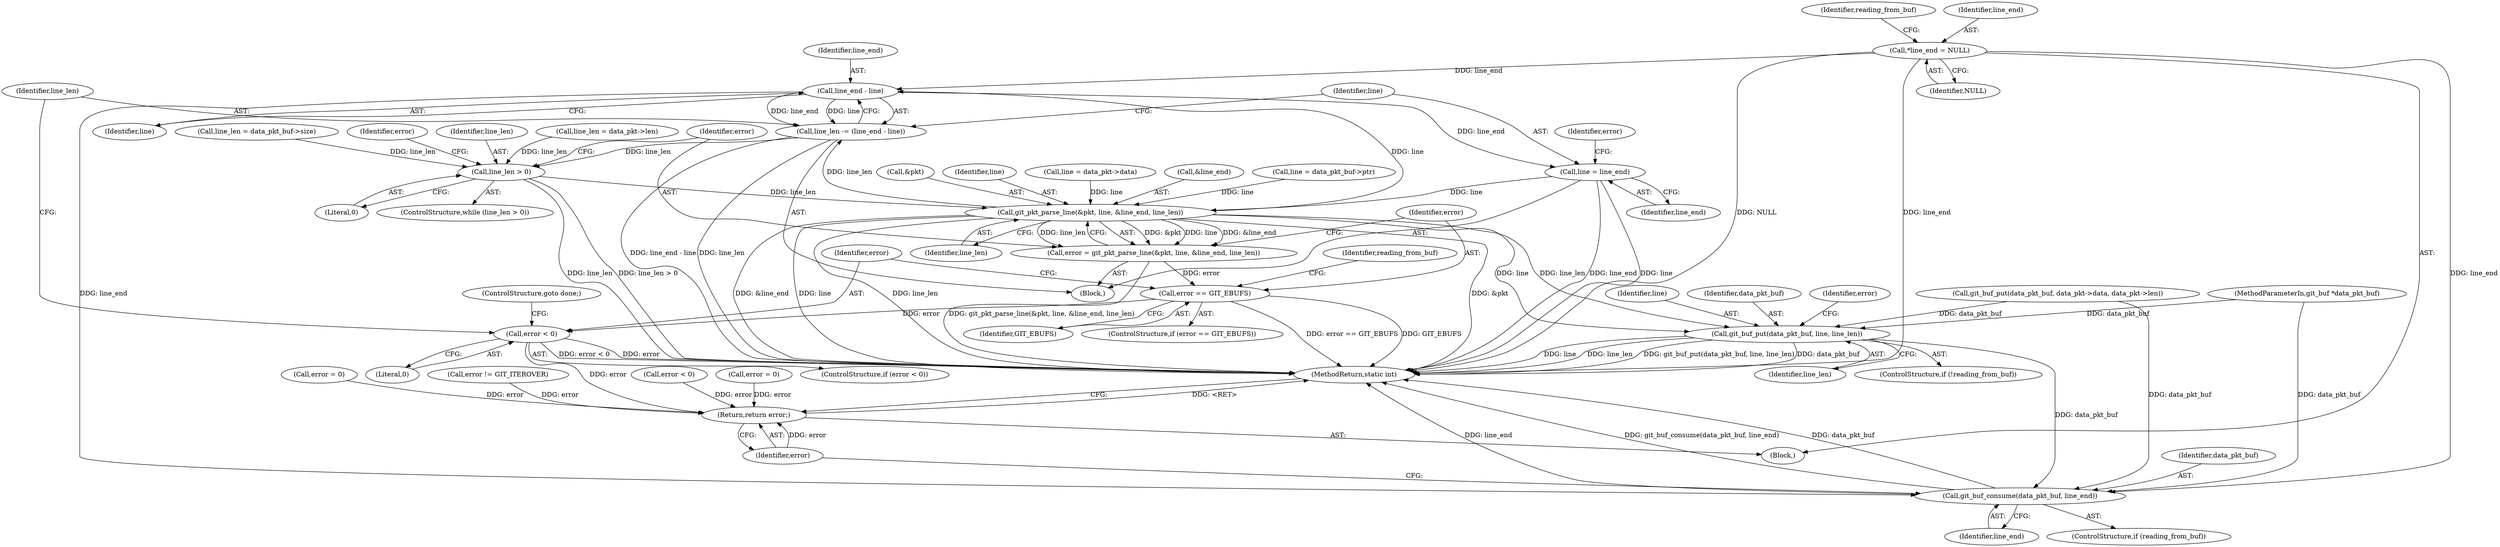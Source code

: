 digraph "0_libgit2_2fdef641fd0dd2828bd948234ae86de75221a11a_0@pointer" {
"1000111" [label="(Call,*line_end = NULL)"];
"1000195" [label="(Call,line_end - line)"];
"1000193" [label="(Call,line_len -= (line_end - line))"];
"1000158" [label="(Call,line_len > 0)"];
"1000164" [label="(Call,git_pkt_parse_line(&pkt, line, &line_end, line_len))"];
"1000162" [label="(Call,error = git_pkt_parse_line(&pkt, line, &line_end, line_len))"];
"1000172" [label="(Call,error == GIT_EBUFS)"];
"1000189" [label="(Call,error < 0)"];
"1000226" [label="(Return,return error;)"];
"1000179" [label="(Call,git_buf_put(data_pkt_buf, line, line_len))"];
"1000223" [label="(Call,git_buf_consume(data_pkt_buf, line_end))"];
"1000198" [label="(Call,line = line_end)"];
"1000193" [label="(Call,line_len -= (line_end - line))"];
"1000199" [label="(Identifier,line)"];
"1000218" [label="(Identifier,error)"];
"1000217" [label="(Call,error = 0)"];
"1000118" [label="(Identifier,reading_from_buf)"];
"1000183" [label="(Call,error = 0)"];
"1000213" [label="(Call,error != GIT_ITEROVER)"];
"1000170" [label="(Identifier,line_len)"];
"1000111" [label="(Call,*line_end = NULL)"];
"1000113" [label="(Identifier,NULL)"];
"1000161" [label="(Block,)"];
"1000158" [label="(Call,line_len > 0)"];
"1000200" [label="(Identifier,line_end)"];
"1000165" [label="(Call,&pkt)"];
"1000163" [label="(Identifier,error)"];
"1000202" [label="(Identifier,error)"];
"1000160" [label="(Literal,0)"];
"1000106" [label="(MethodParameterIn,git_buf *data_pkt_buf)"];
"1000159" [label="(Identifier,line_len)"];
"1000162" [label="(Call,error = git_pkt_parse_line(&pkt, line, &line_end, line_len))"];
"1000172" [label="(Call,error == GIT_EBUFS)"];
"1000167" [label="(Identifier,line)"];
"1000224" [label="(Identifier,data_pkt_buf)"];
"1000157" [label="(ControlStructure,while (line_len > 0))"];
"1000180" [label="(Identifier,data_pkt_buf)"];
"1000210" [label="(Call,error < 0)"];
"1000171" [label="(ControlStructure,if (error == GIT_EBUFS))"];
"1000173" [label="(Identifier,error)"];
"1000189" [label="(Call,error < 0)"];
"1000184" [label="(Identifier,error)"];
"1000226" [label="(Return,return error;)"];
"1000147" [label="(Call,line = data_pkt->data)"];
"1000174" [label="(Identifier,GIT_EBUFS)"];
"1000176" [label="(ControlStructure,if (!reading_from_buf))"];
"1000168" [label="(Call,&line_end)"];
"1000198" [label="(Call,line = line_end)"];
"1000135" [label="(Call,line = data_pkt_buf->ptr)"];
"1000181" [label="(Identifier,line)"];
"1000228" [label="(MethodReturn,static int)"];
"1000107" [label="(Block,)"];
"1000196" [label="(Identifier,line_end)"];
"1000188" [label="(ControlStructure,if (error < 0))"];
"1000223" [label="(Call,git_buf_consume(data_pkt_buf, line_end))"];
"1000191" [label="(Literal,0)"];
"1000190" [label="(Identifier,error)"];
"1000192" [label="(ControlStructure,goto done;)"];
"1000227" [label="(Identifier,error)"];
"1000152" [label="(Call,line_len = data_pkt->len)"];
"1000178" [label="(Identifier,reading_from_buf)"];
"1000225" [label="(Identifier,line_end)"];
"1000164" [label="(Call,git_pkt_parse_line(&pkt, line, &line_end, line_len))"];
"1000127" [label="(Call,git_buf_put(data_pkt_buf, data_pkt->data, data_pkt->len))"];
"1000112" [label="(Identifier,line_end)"];
"1000182" [label="(Identifier,line_len)"];
"1000197" [label="(Identifier,line)"];
"1000179" [label="(Call,git_buf_put(data_pkt_buf, line, line_len))"];
"1000195" [label="(Call,line_end - line)"];
"1000140" [label="(Call,line_len = data_pkt_buf->size)"];
"1000221" [label="(ControlStructure,if (reading_from_buf))"];
"1000194" [label="(Identifier,line_len)"];
"1000111" -> "1000107"  [label="AST: "];
"1000111" -> "1000113"  [label="CFG: "];
"1000112" -> "1000111"  [label="AST: "];
"1000113" -> "1000111"  [label="AST: "];
"1000118" -> "1000111"  [label="CFG: "];
"1000111" -> "1000228"  [label="DDG: line_end"];
"1000111" -> "1000228"  [label="DDG: NULL"];
"1000111" -> "1000195"  [label="DDG: line_end"];
"1000111" -> "1000223"  [label="DDG: line_end"];
"1000195" -> "1000193"  [label="AST: "];
"1000195" -> "1000197"  [label="CFG: "];
"1000196" -> "1000195"  [label="AST: "];
"1000197" -> "1000195"  [label="AST: "];
"1000193" -> "1000195"  [label="CFG: "];
"1000195" -> "1000193"  [label="DDG: line_end"];
"1000195" -> "1000193"  [label="DDG: line"];
"1000164" -> "1000195"  [label="DDG: line"];
"1000195" -> "1000198"  [label="DDG: line_end"];
"1000195" -> "1000223"  [label="DDG: line_end"];
"1000193" -> "1000161"  [label="AST: "];
"1000194" -> "1000193"  [label="AST: "];
"1000199" -> "1000193"  [label="CFG: "];
"1000193" -> "1000228"  [label="DDG: line_len"];
"1000193" -> "1000228"  [label="DDG: line_end - line"];
"1000193" -> "1000158"  [label="DDG: line_len"];
"1000164" -> "1000193"  [label="DDG: line_len"];
"1000158" -> "1000157"  [label="AST: "];
"1000158" -> "1000160"  [label="CFG: "];
"1000159" -> "1000158"  [label="AST: "];
"1000160" -> "1000158"  [label="AST: "];
"1000163" -> "1000158"  [label="CFG: "];
"1000218" -> "1000158"  [label="CFG: "];
"1000158" -> "1000228"  [label="DDG: line_len"];
"1000158" -> "1000228"  [label="DDG: line_len > 0"];
"1000140" -> "1000158"  [label="DDG: line_len"];
"1000152" -> "1000158"  [label="DDG: line_len"];
"1000158" -> "1000164"  [label="DDG: line_len"];
"1000164" -> "1000162"  [label="AST: "];
"1000164" -> "1000170"  [label="CFG: "];
"1000165" -> "1000164"  [label="AST: "];
"1000167" -> "1000164"  [label="AST: "];
"1000168" -> "1000164"  [label="AST: "];
"1000170" -> "1000164"  [label="AST: "];
"1000162" -> "1000164"  [label="CFG: "];
"1000164" -> "1000228"  [label="DDG: &line_end"];
"1000164" -> "1000228"  [label="DDG: line"];
"1000164" -> "1000228"  [label="DDG: line_len"];
"1000164" -> "1000228"  [label="DDG: &pkt"];
"1000164" -> "1000162"  [label="DDG: &pkt"];
"1000164" -> "1000162"  [label="DDG: line"];
"1000164" -> "1000162"  [label="DDG: &line_end"];
"1000164" -> "1000162"  [label="DDG: line_len"];
"1000147" -> "1000164"  [label="DDG: line"];
"1000198" -> "1000164"  [label="DDG: line"];
"1000135" -> "1000164"  [label="DDG: line"];
"1000164" -> "1000179"  [label="DDG: line"];
"1000164" -> "1000179"  [label="DDG: line_len"];
"1000162" -> "1000161"  [label="AST: "];
"1000163" -> "1000162"  [label="AST: "];
"1000173" -> "1000162"  [label="CFG: "];
"1000162" -> "1000228"  [label="DDG: git_pkt_parse_line(&pkt, line, &line_end, line_len)"];
"1000162" -> "1000172"  [label="DDG: error"];
"1000172" -> "1000171"  [label="AST: "];
"1000172" -> "1000174"  [label="CFG: "];
"1000173" -> "1000172"  [label="AST: "];
"1000174" -> "1000172"  [label="AST: "];
"1000178" -> "1000172"  [label="CFG: "];
"1000190" -> "1000172"  [label="CFG: "];
"1000172" -> "1000228"  [label="DDG: error == GIT_EBUFS"];
"1000172" -> "1000228"  [label="DDG: GIT_EBUFS"];
"1000172" -> "1000189"  [label="DDG: error"];
"1000189" -> "1000188"  [label="AST: "];
"1000189" -> "1000191"  [label="CFG: "];
"1000190" -> "1000189"  [label="AST: "];
"1000191" -> "1000189"  [label="AST: "];
"1000192" -> "1000189"  [label="CFG: "];
"1000194" -> "1000189"  [label="CFG: "];
"1000189" -> "1000228"  [label="DDG: error"];
"1000189" -> "1000228"  [label="DDG: error < 0"];
"1000189" -> "1000226"  [label="DDG: error"];
"1000226" -> "1000107"  [label="AST: "];
"1000226" -> "1000227"  [label="CFG: "];
"1000227" -> "1000226"  [label="AST: "];
"1000228" -> "1000226"  [label="CFG: "];
"1000226" -> "1000228"  [label="DDG: <RET>"];
"1000227" -> "1000226"  [label="DDG: error"];
"1000213" -> "1000226"  [label="DDG: error"];
"1000183" -> "1000226"  [label="DDG: error"];
"1000217" -> "1000226"  [label="DDG: error"];
"1000210" -> "1000226"  [label="DDG: error"];
"1000179" -> "1000176"  [label="AST: "];
"1000179" -> "1000182"  [label="CFG: "];
"1000180" -> "1000179"  [label="AST: "];
"1000181" -> "1000179"  [label="AST: "];
"1000182" -> "1000179"  [label="AST: "];
"1000184" -> "1000179"  [label="CFG: "];
"1000179" -> "1000228"  [label="DDG: line"];
"1000179" -> "1000228"  [label="DDG: line_len"];
"1000179" -> "1000228"  [label="DDG: git_buf_put(data_pkt_buf, line, line_len)"];
"1000179" -> "1000228"  [label="DDG: data_pkt_buf"];
"1000127" -> "1000179"  [label="DDG: data_pkt_buf"];
"1000106" -> "1000179"  [label="DDG: data_pkt_buf"];
"1000179" -> "1000223"  [label="DDG: data_pkt_buf"];
"1000223" -> "1000221"  [label="AST: "];
"1000223" -> "1000225"  [label="CFG: "];
"1000224" -> "1000223"  [label="AST: "];
"1000225" -> "1000223"  [label="AST: "];
"1000227" -> "1000223"  [label="CFG: "];
"1000223" -> "1000228"  [label="DDG: line_end"];
"1000223" -> "1000228"  [label="DDG: git_buf_consume(data_pkt_buf, line_end)"];
"1000223" -> "1000228"  [label="DDG: data_pkt_buf"];
"1000127" -> "1000223"  [label="DDG: data_pkt_buf"];
"1000106" -> "1000223"  [label="DDG: data_pkt_buf"];
"1000198" -> "1000161"  [label="AST: "];
"1000198" -> "1000200"  [label="CFG: "];
"1000199" -> "1000198"  [label="AST: "];
"1000200" -> "1000198"  [label="AST: "];
"1000202" -> "1000198"  [label="CFG: "];
"1000198" -> "1000228"  [label="DDG: line_end"];
"1000198" -> "1000228"  [label="DDG: line"];
}
